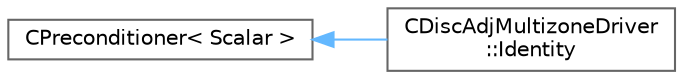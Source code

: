 digraph "Graphical Class Hierarchy"
{
 // LATEX_PDF_SIZE
  bgcolor="transparent";
  edge [fontname=Helvetica,fontsize=10,labelfontname=Helvetica,labelfontsize=10];
  node [fontname=Helvetica,fontsize=10,shape=box,height=0.2,width=0.4];
  rankdir="LR";
  Node0 [id="Node000000",label="CPreconditioner\< Scalar \>",height=0.2,width=0.4,color="grey40", fillcolor="white", style="filled",URL="$classCPreconditioner.html",tooltip=" "];
  Node0 -> Node1 [id="edge318_Node000000_Node000001",dir="back",color="steelblue1",style="solid",tooltip=" "];
  Node1 [id="Node000001",label="CDiscAdjMultizoneDriver\l::Identity",height=0.2,width=0.4,color="grey40", fillcolor="white", style="filled",URL="$classCDiscAdjMultizoneDriver_1_1Identity.html",tooltip=" "];
}
